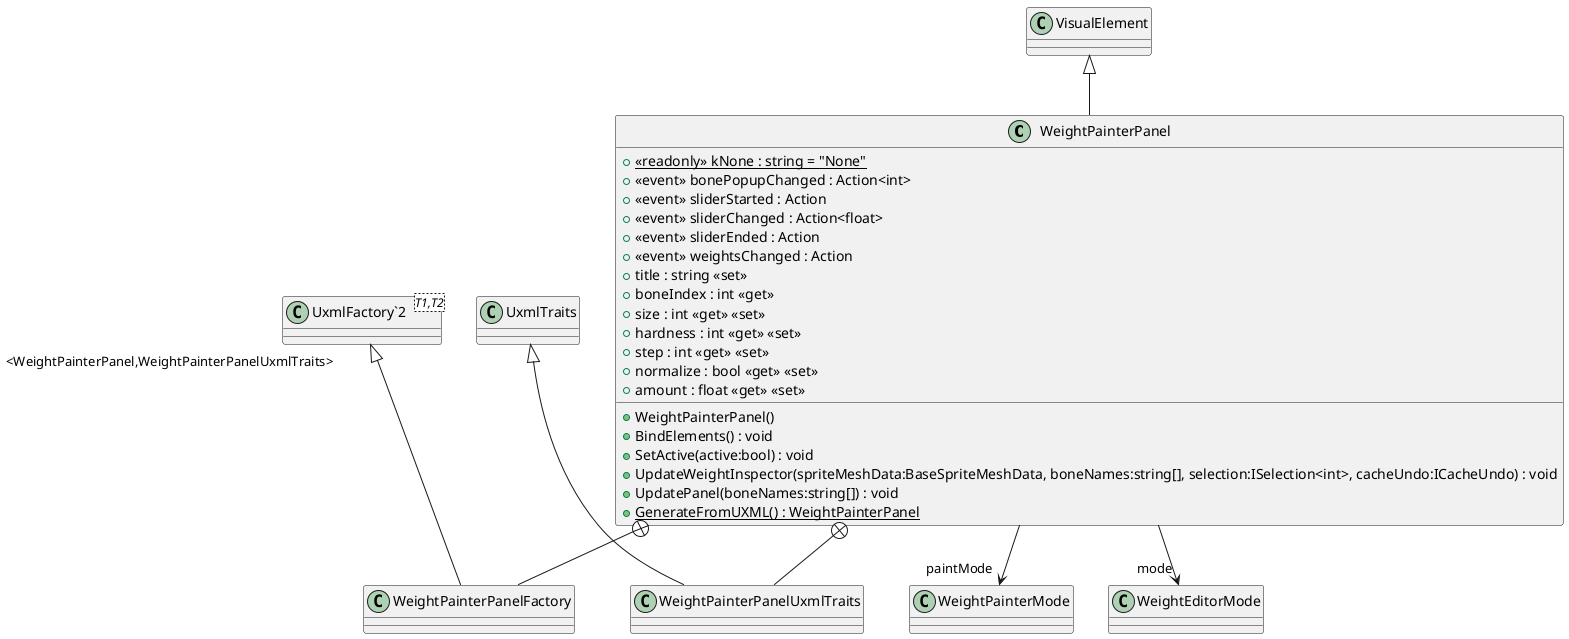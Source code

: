 @startuml
class WeightPainterPanel {
    + {static} <<readonly>> kNone : string = "None"
    +  <<event>> bonePopupChanged : Action<int> 
    +  <<event>> sliderStarted : Action 
    +  <<event>> sliderChanged : Action<float> 
    +  <<event>> sliderEnded : Action 
    +  <<event>> weightsChanged : Action 
    + title : string <<set>>
    + boneIndex : int <<get>>
    + size : int <<get>> <<set>>
    + hardness : int <<get>> <<set>>
    + step : int <<get>> <<set>>
    + normalize : bool <<get>> <<set>>
    + amount : float <<get>> <<set>>
    + WeightPainterPanel()
    + BindElements() : void
    + SetActive(active:bool) : void
    + UpdateWeightInspector(spriteMeshData:BaseSpriteMeshData, boneNames:string[], selection:ISelection<int>, cacheUndo:ICacheUndo) : void
    + UpdatePanel(boneNames:string[]) : void
    + {static} GenerateFromUXML() : WeightPainterPanel
}
class WeightPainterPanelFactory {
}
class WeightPainterPanelUxmlTraits {
}
class "UxmlFactory`2"<T1,T2> {
}
VisualElement <|-- WeightPainterPanel
WeightPainterPanel --> "paintMode" WeightPainterMode
WeightPainterPanel --> "mode" WeightEditorMode
WeightPainterPanel +-- WeightPainterPanelFactory
"UxmlFactory`2" "<WeightPainterPanel,WeightPainterPanelUxmlTraits>" <|-- WeightPainterPanelFactory
WeightPainterPanel +-- WeightPainterPanelUxmlTraits
UxmlTraits <|-- WeightPainterPanelUxmlTraits
@enduml
